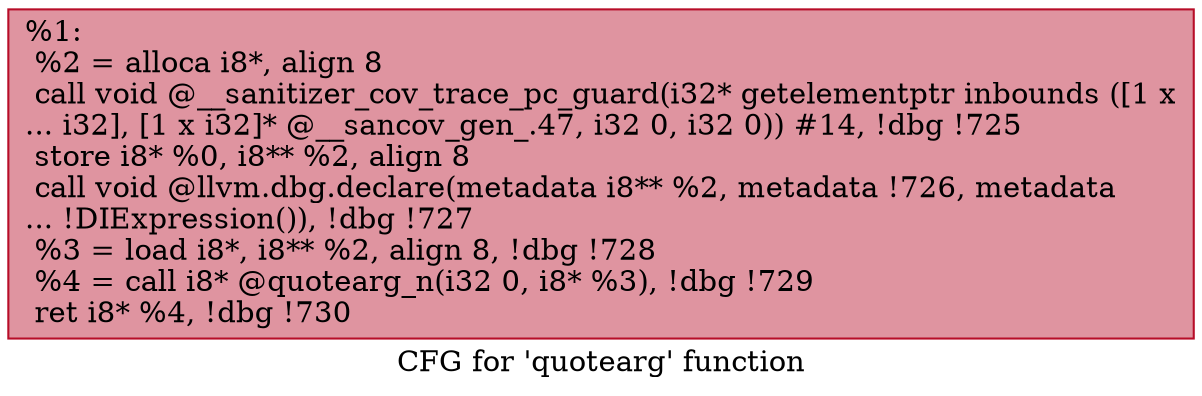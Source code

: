 digraph "CFG for 'quotearg' function" {
	label="CFG for 'quotearg' function";

	Node0x555ee502de00 [shape=record,color="#b70d28ff", style=filled, fillcolor="#b70d2870",label="{%1:\l  %2 = alloca i8*, align 8\l  call void @__sanitizer_cov_trace_pc_guard(i32* getelementptr inbounds ([1 x\l... i32], [1 x i32]* @__sancov_gen_.47, i32 0, i32 0)) #14, !dbg !725\l  store i8* %0, i8** %2, align 8\l  call void @llvm.dbg.declare(metadata i8** %2, metadata !726, metadata\l... !DIExpression()), !dbg !727\l  %3 = load i8*, i8** %2, align 8, !dbg !728\l  %4 = call i8* @quotearg_n(i32 0, i8* %3), !dbg !729\l  ret i8* %4, !dbg !730\l}"];
}
